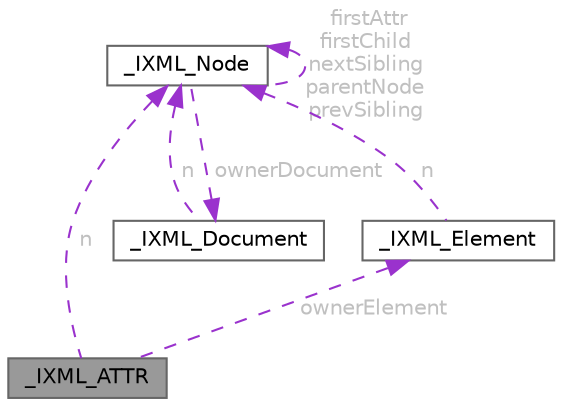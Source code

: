 digraph "_IXML_ATTR"
{
 // LATEX_PDF_SIZE
  bgcolor="transparent";
  edge [fontname=Helvetica,fontsize=10,labelfontname=Helvetica,labelfontsize=10];
  node [fontname=Helvetica,fontsize=10,shape=box,height=0.2,width=0.4];
  Node1 [id="Node000001",label="_IXML_ATTR",height=0.2,width=0.4,color="gray40", fillcolor="grey60", style="filled", fontcolor="black",tooltip="Data structure representing an Attribute node."];
  Node2 -> Node1 [id="edge1_Node000001_Node000002",dir="back",color="darkorchid3",style="dashed",tooltip=" ",label=" n",fontcolor="grey" ];
  Node2 [id="Node000002",label="_IXML_Node",height=0.2,width=0.4,color="gray40", fillcolor="white", style="filled",URL="$struct__IXML__Node.html",tooltip="Data structure common to all types of nodes."];
  Node2 -> Node2 [id="edge2_Node000002_Node000002",dir="back",color="darkorchid3",style="dashed",tooltip=" ",label=" firstAttr\nfirstChild\nnextSibling\nparentNode\nprevSibling",fontcolor="grey" ];
  Node3 -> Node2 [id="edge3_Node000002_Node000003",dir="back",color="darkorchid3",style="dashed",tooltip=" ",label=" ownerDocument",fontcolor="grey" ];
  Node3 [id="Node000003",label="_IXML_Document",height=0.2,width=0.4,color="gray40", fillcolor="white", style="filled",URL="$struct__IXML__Document.html",tooltip="Data structure representing the DOM Document."];
  Node2 -> Node3 [id="edge4_Node000003_Node000002",dir="back",color="darkorchid3",style="dashed",tooltip=" ",label=" n",fontcolor="grey" ];
  Node4 -> Node1 [id="edge5_Node000001_Node000004",dir="back",color="darkorchid3",style="dashed",tooltip=" ",label=" ownerElement",fontcolor="grey" ];
  Node4 [id="Node000004",label="_IXML_Element",height=0.2,width=0.4,color="gray40", fillcolor="white", style="filled",URL="$struct__IXML__Element.html",tooltip="Data structure representing an Element node."];
  Node2 -> Node4 [id="edge6_Node000004_Node000002",dir="back",color="darkorchid3",style="dashed",tooltip=" ",label=" n",fontcolor="grey" ];
}
